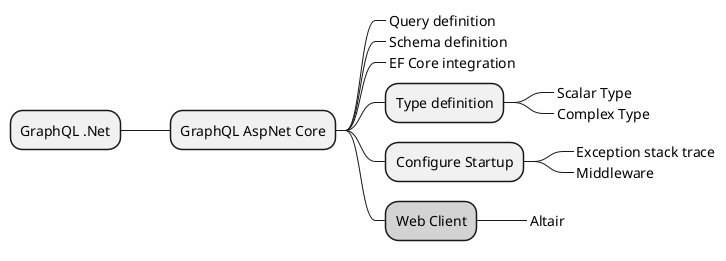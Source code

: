 @startmindmap
* GraphQL .Net

** GraphQL AspNet Core

***_ Query definition 
***_ Schema definition
***_ EF Core integration

*** Type definition

****_ Scalar Type
****_ Complex Type

*** Configure Startup

****_ Exception stack trace
****_ Middleware

***[#lightgrey] Web Client

****_ Altair
@endmindmap